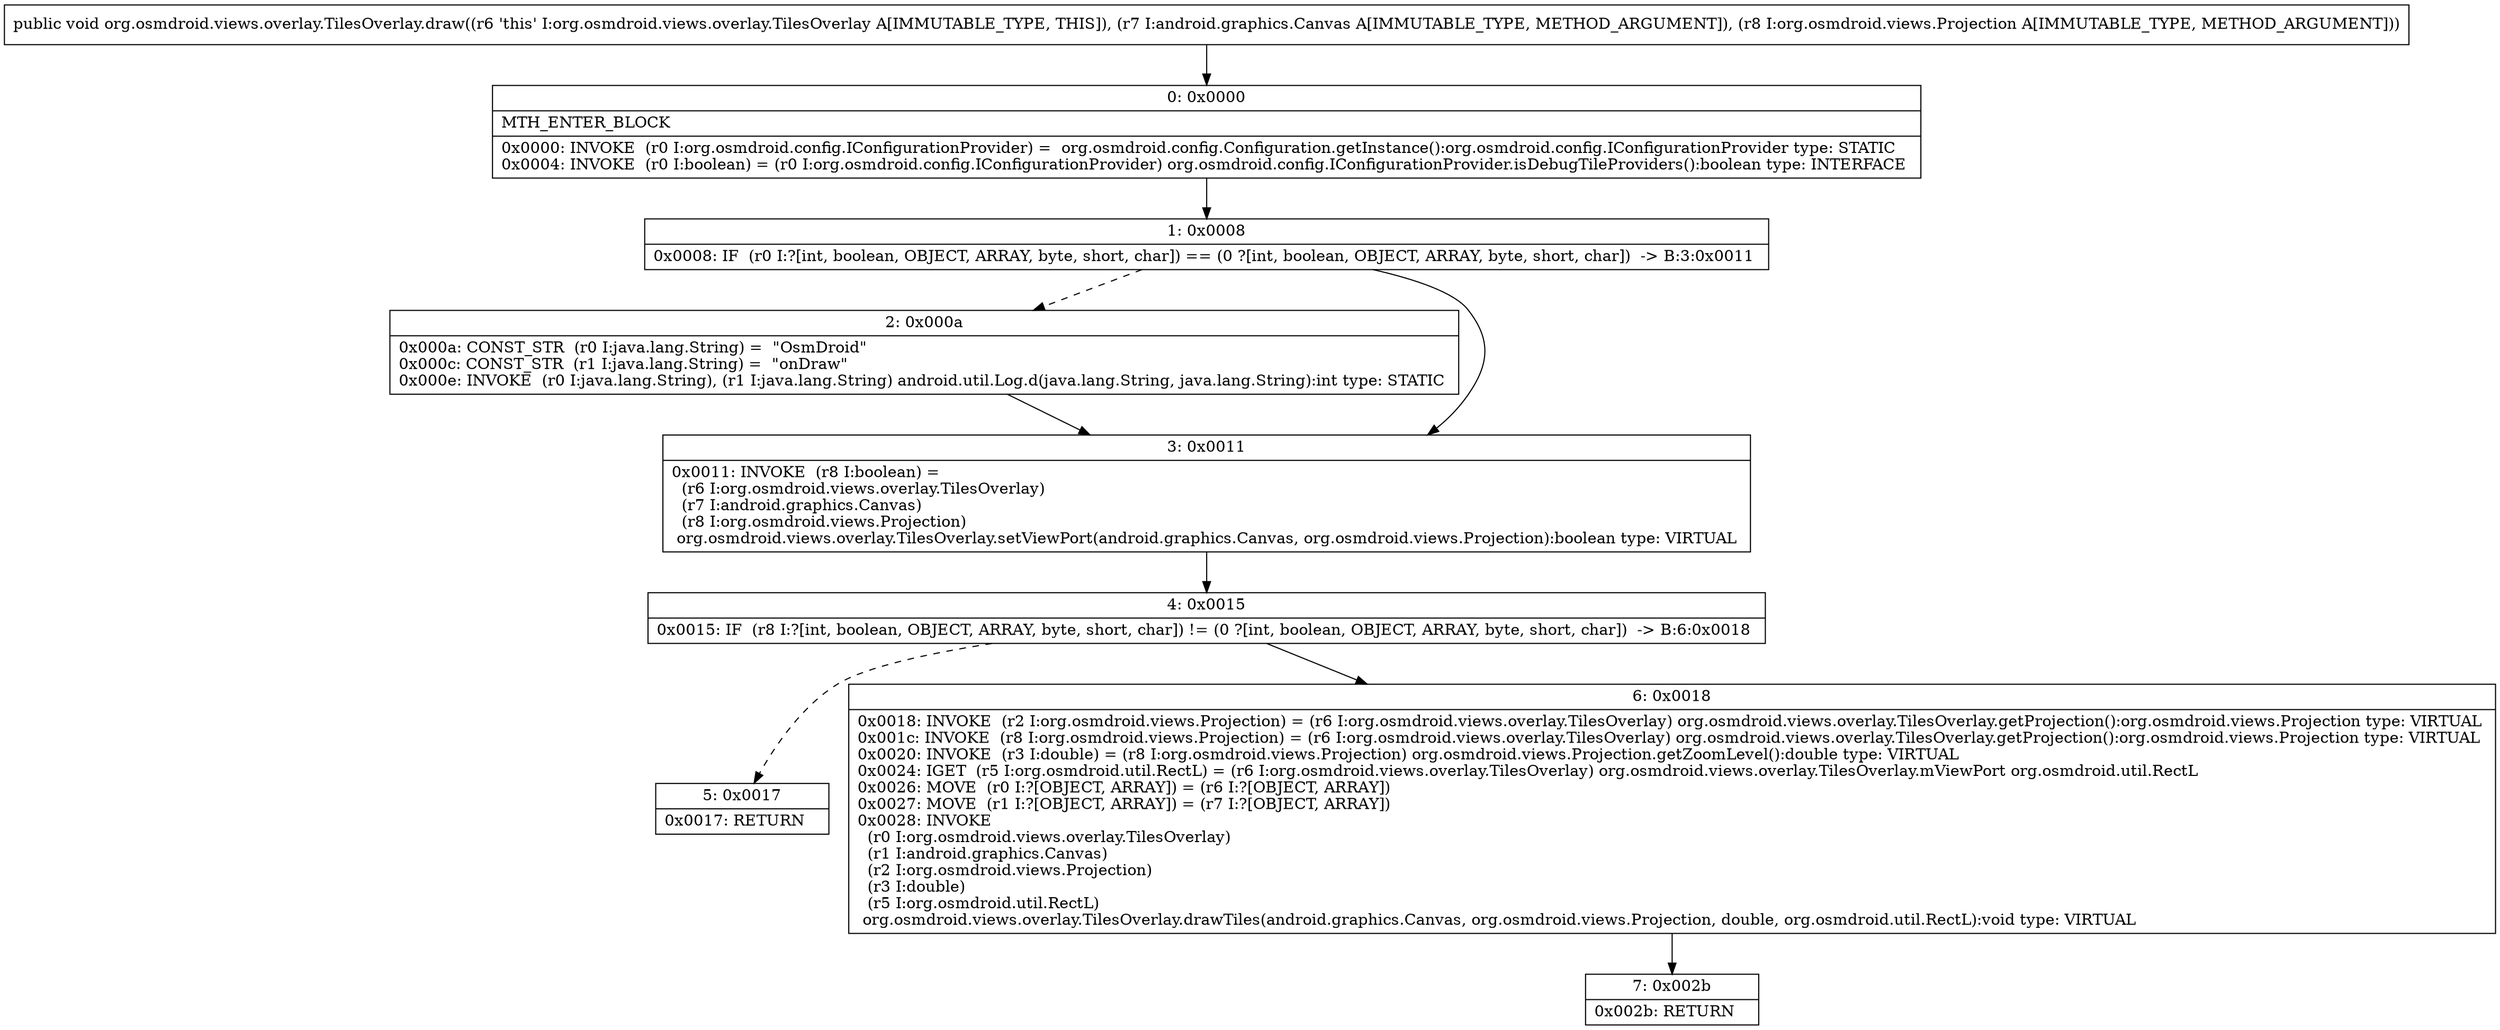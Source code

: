 digraph "CFG fororg.osmdroid.views.overlay.TilesOverlay.draw(Landroid\/graphics\/Canvas;Lorg\/osmdroid\/views\/Projection;)V" {
Node_0 [shape=record,label="{0\:\ 0x0000|MTH_ENTER_BLOCK\l|0x0000: INVOKE  (r0 I:org.osmdroid.config.IConfigurationProvider) =  org.osmdroid.config.Configuration.getInstance():org.osmdroid.config.IConfigurationProvider type: STATIC \l0x0004: INVOKE  (r0 I:boolean) = (r0 I:org.osmdroid.config.IConfigurationProvider) org.osmdroid.config.IConfigurationProvider.isDebugTileProviders():boolean type: INTERFACE \l}"];
Node_1 [shape=record,label="{1\:\ 0x0008|0x0008: IF  (r0 I:?[int, boolean, OBJECT, ARRAY, byte, short, char]) == (0 ?[int, boolean, OBJECT, ARRAY, byte, short, char])  \-\> B:3:0x0011 \l}"];
Node_2 [shape=record,label="{2\:\ 0x000a|0x000a: CONST_STR  (r0 I:java.lang.String) =  \"OsmDroid\" \l0x000c: CONST_STR  (r1 I:java.lang.String) =  \"onDraw\" \l0x000e: INVOKE  (r0 I:java.lang.String), (r1 I:java.lang.String) android.util.Log.d(java.lang.String, java.lang.String):int type: STATIC \l}"];
Node_3 [shape=record,label="{3\:\ 0x0011|0x0011: INVOKE  (r8 I:boolean) = \l  (r6 I:org.osmdroid.views.overlay.TilesOverlay)\l  (r7 I:android.graphics.Canvas)\l  (r8 I:org.osmdroid.views.Projection)\l org.osmdroid.views.overlay.TilesOverlay.setViewPort(android.graphics.Canvas, org.osmdroid.views.Projection):boolean type: VIRTUAL \l}"];
Node_4 [shape=record,label="{4\:\ 0x0015|0x0015: IF  (r8 I:?[int, boolean, OBJECT, ARRAY, byte, short, char]) != (0 ?[int, boolean, OBJECT, ARRAY, byte, short, char])  \-\> B:6:0x0018 \l}"];
Node_5 [shape=record,label="{5\:\ 0x0017|0x0017: RETURN   \l}"];
Node_6 [shape=record,label="{6\:\ 0x0018|0x0018: INVOKE  (r2 I:org.osmdroid.views.Projection) = (r6 I:org.osmdroid.views.overlay.TilesOverlay) org.osmdroid.views.overlay.TilesOverlay.getProjection():org.osmdroid.views.Projection type: VIRTUAL \l0x001c: INVOKE  (r8 I:org.osmdroid.views.Projection) = (r6 I:org.osmdroid.views.overlay.TilesOverlay) org.osmdroid.views.overlay.TilesOverlay.getProjection():org.osmdroid.views.Projection type: VIRTUAL \l0x0020: INVOKE  (r3 I:double) = (r8 I:org.osmdroid.views.Projection) org.osmdroid.views.Projection.getZoomLevel():double type: VIRTUAL \l0x0024: IGET  (r5 I:org.osmdroid.util.RectL) = (r6 I:org.osmdroid.views.overlay.TilesOverlay) org.osmdroid.views.overlay.TilesOverlay.mViewPort org.osmdroid.util.RectL \l0x0026: MOVE  (r0 I:?[OBJECT, ARRAY]) = (r6 I:?[OBJECT, ARRAY]) \l0x0027: MOVE  (r1 I:?[OBJECT, ARRAY]) = (r7 I:?[OBJECT, ARRAY]) \l0x0028: INVOKE  \l  (r0 I:org.osmdroid.views.overlay.TilesOverlay)\l  (r1 I:android.graphics.Canvas)\l  (r2 I:org.osmdroid.views.Projection)\l  (r3 I:double)\l  (r5 I:org.osmdroid.util.RectL)\l org.osmdroid.views.overlay.TilesOverlay.drawTiles(android.graphics.Canvas, org.osmdroid.views.Projection, double, org.osmdroid.util.RectL):void type: VIRTUAL \l}"];
Node_7 [shape=record,label="{7\:\ 0x002b|0x002b: RETURN   \l}"];
MethodNode[shape=record,label="{public void org.osmdroid.views.overlay.TilesOverlay.draw((r6 'this' I:org.osmdroid.views.overlay.TilesOverlay A[IMMUTABLE_TYPE, THIS]), (r7 I:android.graphics.Canvas A[IMMUTABLE_TYPE, METHOD_ARGUMENT]), (r8 I:org.osmdroid.views.Projection A[IMMUTABLE_TYPE, METHOD_ARGUMENT])) }"];
MethodNode -> Node_0;
Node_0 -> Node_1;
Node_1 -> Node_2[style=dashed];
Node_1 -> Node_3;
Node_2 -> Node_3;
Node_3 -> Node_4;
Node_4 -> Node_5[style=dashed];
Node_4 -> Node_6;
Node_6 -> Node_7;
}

